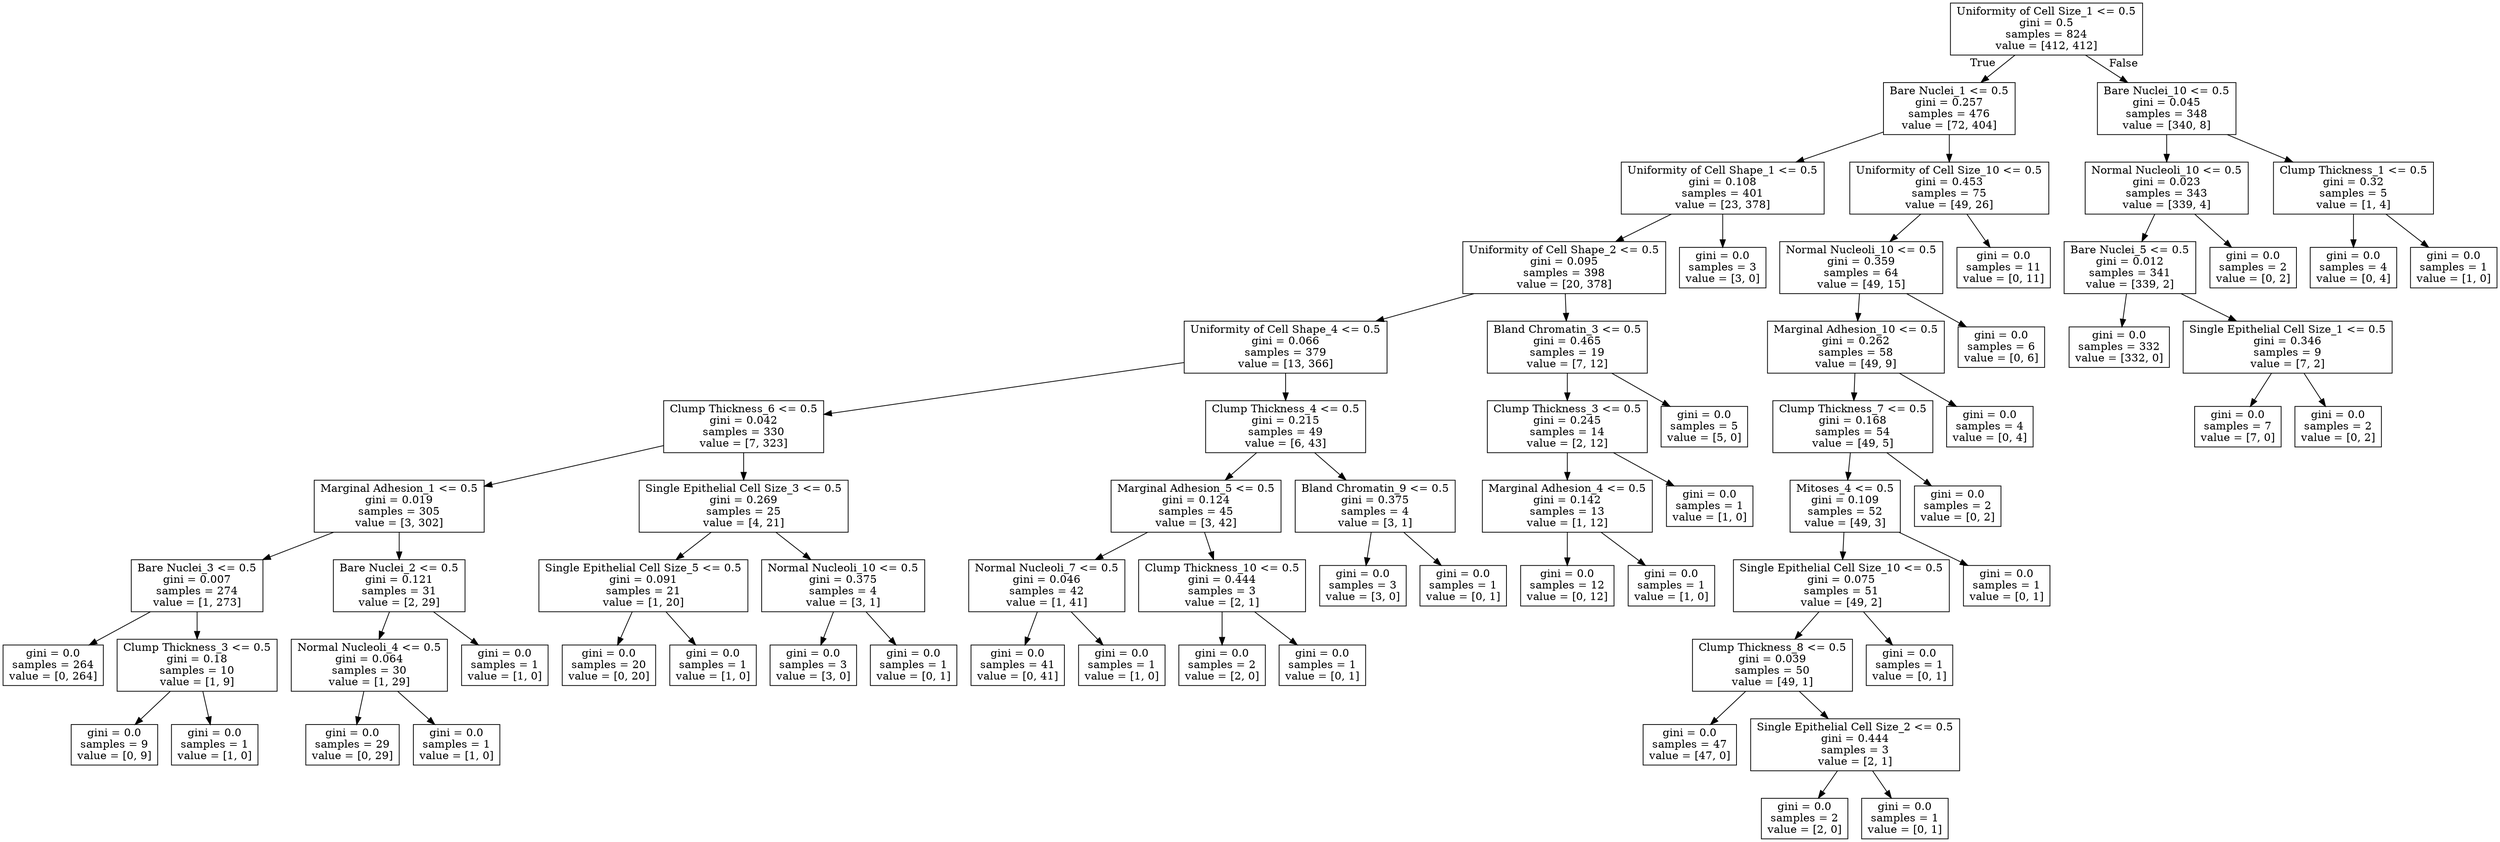 digraph Tree {
node [shape=box] ;
0 [label="Uniformity of Cell Size_1 <= 0.5\ngini = 0.5\nsamples = 824\nvalue = [412, 412]"] ;
1 [label="Bare Nuclei_1 <= 0.5\ngini = 0.257\nsamples = 476\nvalue = [72, 404]"] ;
0 -> 1 [labeldistance=2.5, labelangle=45, headlabel="True"] ;
2 [label="Uniformity of Cell Shape_1 <= 0.5\ngini = 0.108\nsamples = 401\nvalue = [23, 378]"] ;
1 -> 2 ;
3 [label="Uniformity of Cell Shape_2 <= 0.5\ngini = 0.095\nsamples = 398\nvalue = [20, 378]"] ;
2 -> 3 ;
4 [label="Uniformity of Cell Shape_4 <= 0.5\ngini = 0.066\nsamples = 379\nvalue = [13, 366]"] ;
3 -> 4 ;
5 [label="Clump Thickness_6 <= 0.5\ngini = 0.042\nsamples = 330\nvalue = [7, 323]"] ;
4 -> 5 ;
6 [label="Marginal Adhesion_1 <= 0.5\ngini = 0.019\nsamples = 305\nvalue = [3, 302]"] ;
5 -> 6 ;
7 [label="Bare Nuclei_3 <= 0.5\ngini = 0.007\nsamples = 274\nvalue = [1, 273]"] ;
6 -> 7 ;
8 [label="gini = 0.0\nsamples = 264\nvalue = [0, 264]"] ;
7 -> 8 ;
9 [label="Clump Thickness_3 <= 0.5\ngini = 0.18\nsamples = 10\nvalue = [1, 9]"] ;
7 -> 9 ;
10 [label="gini = 0.0\nsamples = 9\nvalue = [0, 9]"] ;
9 -> 10 ;
11 [label="gini = 0.0\nsamples = 1\nvalue = [1, 0]"] ;
9 -> 11 ;
12 [label="Bare Nuclei_2 <= 0.5\ngini = 0.121\nsamples = 31\nvalue = [2, 29]"] ;
6 -> 12 ;
13 [label="Normal Nucleoli_4 <= 0.5\ngini = 0.064\nsamples = 30\nvalue = [1, 29]"] ;
12 -> 13 ;
14 [label="gini = 0.0\nsamples = 29\nvalue = [0, 29]"] ;
13 -> 14 ;
15 [label="gini = 0.0\nsamples = 1\nvalue = [1, 0]"] ;
13 -> 15 ;
16 [label="gini = 0.0\nsamples = 1\nvalue = [1, 0]"] ;
12 -> 16 ;
17 [label="Single Epithelial Cell Size_3 <= 0.5\ngini = 0.269\nsamples = 25\nvalue = [4, 21]"] ;
5 -> 17 ;
18 [label="Single Epithelial Cell Size_5 <= 0.5\ngini = 0.091\nsamples = 21\nvalue = [1, 20]"] ;
17 -> 18 ;
19 [label="gini = 0.0\nsamples = 20\nvalue = [0, 20]"] ;
18 -> 19 ;
20 [label="gini = 0.0\nsamples = 1\nvalue = [1, 0]"] ;
18 -> 20 ;
21 [label="Normal Nucleoli_10 <= 0.5\ngini = 0.375\nsamples = 4\nvalue = [3, 1]"] ;
17 -> 21 ;
22 [label="gini = 0.0\nsamples = 3\nvalue = [3, 0]"] ;
21 -> 22 ;
23 [label="gini = 0.0\nsamples = 1\nvalue = [0, 1]"] ;
21 -> 23 ;
24 [label="Clump Thickness_4 <= 0.5\ngini = 0.215\nsamples = 49\nvalue = [6, 43]"] ;
4 -> 24 ;
25 [label="Marginal Adhesion_5 <= 0.5\ngini = 0.124\nsamples = 45\nvalue = [3, 42]"] ;
24 -> 25 ;
26 [label="Normal Nucleoli_7 <= 0.5\ngini = 0.046\nsamples = 42\nvalue = [1, 41]"] ;
25 -> 26 ;
27 [label="gini = 0.0\nsamples = 41\nvalue = [0, 41]"] ;
26 -> 27 ;
28 [label="gini = 0.0\nsamples = 1\nvalue = [1, 0]"] ;
26 -> 28 ;
29 [label="Clump Thickness_10 <= 0.5\ngini = 0.444\nsamples = 3\nvalue = [2, 1]"] ;
25 -> 29 ;
30 [label="gini = 0.0\nsamples = 2\nvalue = [2, 0]"] ;
29 -> 30 ;
31 [label="gini = 0.0\nsamples = 1\nvalue = [0, 1]"] ;
29 -> 31 ;
32 [label="Bland Chromatin_9 <= 0.5\ngini = 0.375\nsamples = 4\nvalue = [3, 1]"] ;
24 -> 32 ;
33 [label="gini = 0.0\nsamples = 3\nvalue = [3, 0]"] ;
32 -> 33 ;
34 [label="gini = 0.0\nsamples = 1\nvalue = [0, 1]"] ;
32 -> 34 ;
35 [label="Bland Chromatin_3 <= 0.5\ngini = 0.465\nsamples = 19\nvalue = [7, 12]"] ;
3 -> 35 ;
36 [label="Clump Thickness_3 <= 0.5\ngini = 0.245\nsamples = 14\nvalue = [2, 12]"] ;
35 -> 36 ;
37 [label="Marginal Adhesion_4 <= 0.5\ngini = 0.142\nsamples = 13\nvalue = [1, 12]"] ;
36 -> 37 ;
38 [label="gini = 0.0\nsamples = 12\nvalue = [0, 12]"] ;
37 -> 38 ;
39 [label="gini = 0.0\nsamples = 1\nvalue = [1, 0]"] ;
37 -> 39 ;
40 [label="gini = 0.0\nsamples = 1\nvalue = [1, 0]"] ;
36 -> 40 ;
41 [label="gini = 0.0\nsamples = 5\nvalue = [5, 0]"] ;
35 -> 41 ;
42 [label="gini = 0.0\nsamples = 3\nvalue = [3, 0]"] ;
2 -> 42 ;
43 [label="Uniformity of Cell Size_10 <= 0.5\ngini = 0.453\nsamples = 75\nvalue = [49, 26]"] ;
1 -> 43 ;
44 [label="Normal Nucleoli_10 <= 0.5\ngini = 0.359\nsamples = 64\nvalue = [49, 15]"] ;
43 -> 44 ;
45 [label="Marginal Adhesion_10 <= 0.5\ngini = 0.262\nsamples = 58\nvalue = [49, 9]"] ;
44 -> 45 ;
46 [label="Clump Thickness_7 <= 0.5\ngini = 0.168\nsamples = 54\nvalue = [49, 5]"] ;
45 -> 46 ;
47 [label="Mitoses_4 <= 0.5\ngini = 0.109\nsamples = 52\nvalue = [49, 3]"] ;
46 -> 47 ;
48 [label="Single Epithelial Cell Size_10 <= 0.5\ngini = 0.075\nsamples = 51\nvalue = [49, 2]"] ;
47 -> 48 ;
49 [label="Clump Thickness_8 <= 0.5\ngini = 0.039\nsamples = 50\nvalue = [49, 1]"] ;
48 -> 49 ;
50 [label="gini = 0.0\nsamples = 47\nvalue = [47, 0]"] ;
49 -> 50 ;
51 [label="Single Epithelial Cell Size_2 <= 0.5\ngini = 0.444\nsamples = 3\nvalue = [2, 1]"] ;
49 -> 51 ;
52 [label="gini = 0.0\nsamples = 2\nvalue = [2, 0]"] ;
51 -> 52 ;
53 [label="gini = 0.0\nsamples = 1\nvalue = [0, 1]"] ;
51 -> 53 ;
54 [label="gini = 0.0\nsamples = 1\nvalue = [0, 1]"] ;
48 -> 54 ;
55 [label="gini = 0.0\nsamples = 1\nvalue = [0, 1]"] ;
47 -> 55 ;
56 [label="gini = 0.0\nsamples = 2\nvalue = [0, 2]"] ;
46 -> 56 ;
57 [label="gini = 0.0\nsamples = 4\nvalue = [0, 4]"] ;
45 -> 57 ;
58 [label="gini = 0.0\nsamples = 6\nvalue = [0, 6]"] ;
44 -> 58 ;
59 [label="gini = 0.0\nsamples = 11\nvalue = [0, 11]"] ;
43 -> 59 ;
60 [label="Bare Nuclei_10 <= 0.5\ngini = 0.045\nsamples = 348\nvalue = [340, 8]"] ;
0 -> 60 [labeldistance=2.5, labelangle=-45, headlabel="False"] ;
61 [label="Normal Nucleoli_10 <= 0.5\ngini = 0.023\nsamples = 343\nvalue = [339, 4]"] ;
60 -> 61 ;
62 [label="Bare Nuclei_5 <= 0.5\ngini = 0.012\nsamples = 341\nvalue = [339, 2]"] ;
61 -> 62 ;
63 [label="gini = 0.0\nsamples = 332\nvalue = [332, 0]"] ;
62 -> 63 ;
64 [label="Single Epithelial Cell Size_1 <= 0.5\ngini = 0.346\nsamples = 9\nvalue = [7, 2]"] ;
62 -> 64 ;
65 [label="gini = 0.0\nsamples = 7\nvalue = [7, 0]"] ;
64 -> 65 ;
66 [label="gini = 0.0\nsamples = 2\nvalue = [0, 2]"] ;
64 -> 66 ;
67 [label="gini = 0.0\nsamples = 2\nvalue = [0, 2]"] ;
61 -> 67 ;
68 [label="Clump Thickness_1 <= 0.5\ngini = 0.32\nsamples = 5\nvalue = [1, 4]"] ;
60 -> 68 ;
69 [label="gini = 0.0\nsamples = 4\nvalue = [0, 4]"] ;
68 -> 69 ;
70 [label="gini = 0.0\nsamples = 1\nvalue = [1, 0]"] ;
68 -> 70 ;
}